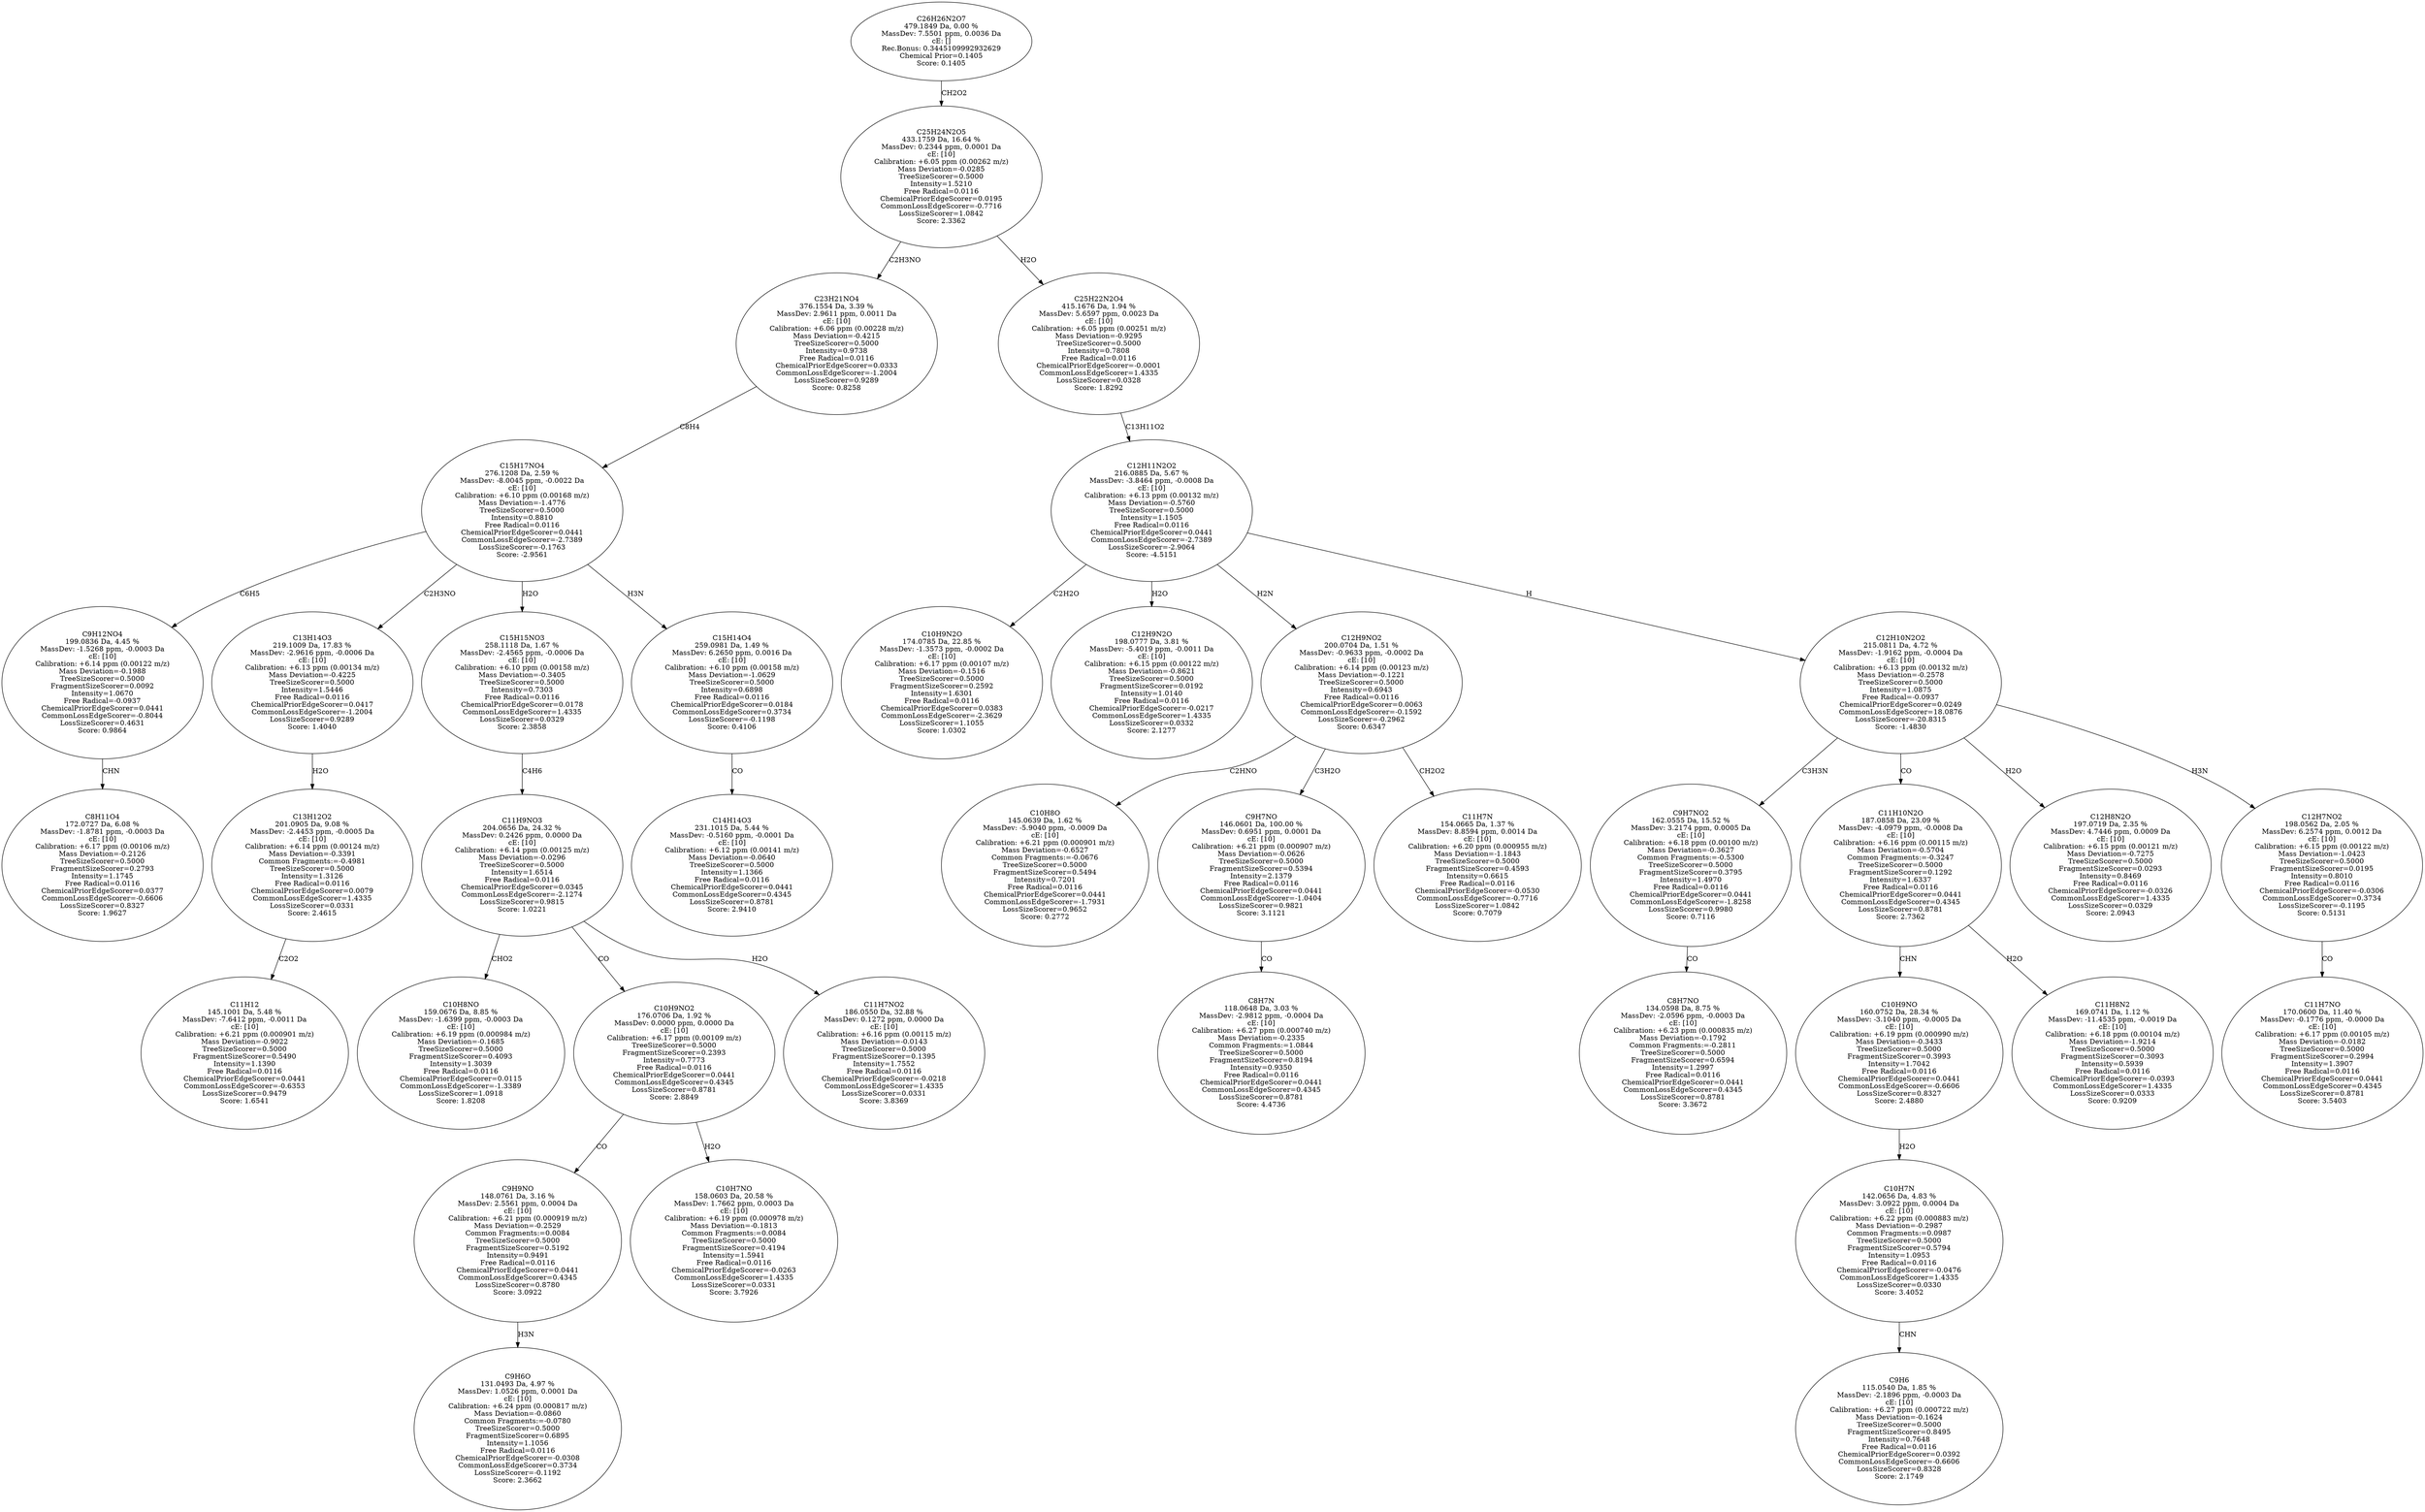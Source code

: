 strict digraph {
v1 [label="C8H11O4\n172.0727 Da, 6.08 %\nMassDev: -1.8781 ppm, -0.0003 Da\ncE: [10]\nCalibration: +6.17 ppm (0.00106 m/z)\nMass Deviation=-0.2126\nTreeSizeScorer=0.5000\nFragmentSizeScorer=0.2793\nIntensity=1.1745\nFree Radical=0.0116\nChemicalPriorEdgeScorer=0.0377\nCommonLossEdgeScorer=-0.6606\nLossSizeScorer=0.8327\nScore: 1.9627"];
v2 [label="C9H12NO4\n199.0836 Da, 4.45 %\nMassDev: -1.5268 ppm, -0.0003 Da\ncE: [10]\nCalibration: +6.14 ppm (0.00122 m/z)\nMass Deviation=-0.1988\nTreeSizeScorer=0.5000\nFragmentSizeScorer=0.0092\nIntensity=1.0670\nFree Radical=-0.0937\nChemicalPriorEdgeScorer=0.0441\nCommonLossEdgeScorer=-0.8044\nLossSizeScorer=0.4631\nScore: 0.9864"];
v3 [label="C11H12\n145.1001 Da, 5.48 %\nMassDev: -7.6412 ppm, -0.0011 Da\ncE: [10]\nCalibration: +6.21 ppm (0.000901 m/z)\nMass Deviation=-0.9022\nTreeSizeScorer=0.5000\nFragmentSizeScorer=0.5490\nIntensity=1.1390\nFree Radical=0.0116\nChemicalPriorEdgeScorer=0.0441\nCommonLossEdgeScorer=-0.6353\nLossSizeScorer=0.9479\nScore: 1.6541"];
v4 [label="C13H12O2\n201.0905 Da, 9.08 %\nMassDev: -2.4453 ppm, -0.0005 Da\ncE: [10]\nCalibration: +6.14 ppm (0.00124 m/z)\nMass Deviation=-0.3391\nCommon Fragments:=-0.4981\nTreeSizeScorer=0.5000\nIntensity=1.3126\nFree Radical=0.0116\nChemicalPriorEdgeScorer=0.0079\nCommonLossEdgeScorer=1.4335\nLossSizeScorer=0.0331\nScore: 2.4615"];
v5 [label="C13H14O3\n219.1009 Da, 17.83 %\nMassDev: -2.9616 ppm, -0.0006 Da\ncE: [10]\nCalibration: +6.13 ppm (0.00134 m/z)\nMass Deviation=-0.4225\nTreeSizeScorer=0.5000\nIntensity=1.5446\nFree Radical=0.0116\nChemicalPriorEdgeScorer=0.0417\nCommonLossEdgeScorer=-1.2004\nLossSizeScorer=0.9289\nScore: 1.4040"];
v6 [label="C10H8NO\n159.0676 Da, 8.85 %\nMassDev: -1.6399 ppm, -0.0003 Da\ncE: [10]\nCalibration: +6.19 ppm (0.000984 m/z)\nMass Deviation=-0.1685\nTreeSizeScorer=0.5000\nFragmentSizeScorer=0.4093\nIntensity=1.3039\nFree Radical=0.0116\nChemicalPriorEdgeScorer=0.0115\nCommonLossEdgeScorer=-1.3389\nLossSizeScorer=1.0918\nScore: 1.8208"];
v7 [label="C9H6O\n131.0493 Da, 4.97 %\nMassDev: 1.0526 ppm, 0.0001 Da\ncE: [10]\nCalibration: +6.24 ppm (0.000817 m/z)\nMass Deviation=-0.0860\nCommon Fragments:=-0.0780\nTreeSizeScorer=0.5000\nFragmentSizeScorer=0.6895\nIntensity=1.1056\nFree Radical=0.0116\nChemicalPriorEdgeScorer=-0.0308\nCommonLossEdgeScorer=0.3734\nLossSizeScorer=-0.1192\nScore: 2.3662"];
v8 [label="C9H9NO\n148.0761 Da, 3.16 %\nMassDev: 2.5561 ppm, 0.0004 Da\ncE: [10]\nCalibration: +6.21 ppm (0.000919 m/z)\nMass Deviation=-0.2529\nCommon Fragments:=0.0084\nTreeSizeScorer=0.5000\nFragmentSizeScorer=0.5192\nIntensity=0.9491\nFree Radical=0.0116\nChemicalPriorEdgeScorer=0.0441\nCommonLossEdgeScorer=0.4345\nLossSizeScorer=0.8780\nScore: 3.0922"];
v9 [label="C10H7NO\n158.0603 Da, 20.58 %\nMassDev: 1.7662 ppm, 0.0003 Da\ncE: [10]\nCalibration: +6.19 ppm (0.000978 m/z)\nMass Deviation=-0.1813\nCommon Fragments:=0.0084\nTreeSizeScorer=0.5000\nFragmentSizeScorer=0.4194\nIntensity=1.5941\nFree Radical=0.0116\nChemicalPriorEdgeScorer=-0.0263\nCommonLossEdgeScorer=1.4335\nLossSizeScorer=0.0331\nScore: 3.7926"];
v10 [label="C10H9NO2\n176.0706 Da, 1.92 %\nMassDev: 0.0000 ppm, 0.0000 Da\ncE: [10]\nCalibration: +6.17 ppm (0.00109 m/z)\nTreeSizeScorer=0.5000\nFragmentSizeScorer=0.2393\nIntensity=0.7773\nFree Radical=0.0116\nChemicalPriorEdgeScorer=0.0441\nCommonLossEdgeScorer=0.4345\nLossSizeScorer=0.8781\nScore: 2.8849"];
v11 [label="C11H7NO2\n186.0550 Da, 32.88 %\nMassDev: 0.1272 ppm, 0.0000 Da\ncE: [10]\nCalibration: +6.16 ppm (0.00115 m/z)\nMass Deviation=-0.0143\nTreeSizeScorer=0.5000\nFragmentSizeScorer=0.1395\nIntensity=1.7552\nFree Radical=0.0116\nChemicalPriorEdgeScorer=-0.0218\nCommonLossEdgeScorer=1.4335\nLossSizeScorer=0.0331\nScore: 3.8369"];
v12 [label="C11H9NO3\n204.0656 Da, 24.32 %\nMassDev: 0.2426 ppm, 0.0000 Da\ncE: [10]\nCalibration: +6.14 ppm (0.00125 m/z)\nMass Deviation=-0.0296\nTreeSizeScorer=0.5000\nIntensity=1.6514\nFree Radical=0.0116\nChemicalPriorEdgeScorer=0.0345\nCommonLossEdgeScorer=-2.1274\nLossSizeScorer=0.9815\nScore: 1.0221"];
v13 [label="C15H15NO3\n258.1118 Da, 1.67 %\nMassDev: -2.4565 ppm, -0.0006 Da\ncE: [10]\nCalibration: +6.10 ppm (0.00158 m/z)\nMass Deviation=-0.3405\nTreeSizeScorer=0.5000\nIntensity=0.7303\nFree Radical=0.0116\nChemicalPriorEdgeScorer=0.0178\nCommonLossEdgeScorer=1.4335\nLossSizeScorer=0.0329\nScore: 2.3858"];
v14 [label="C14H14O3\n231.1015 Da, 5.44 %\nMassDev: -0.5160 ppm, -0.0001 Da\ncE: [10]\nCalibration: +6.12 ppm (0.00141 m/z)\nMass Deviation=-0.0640\nTreeSizeScorer=0.5000\nIntensity=1.1366\nFree Radical=0.0116\nChemicalPriorEdgeScorer=0.0441\nCommonLossEdgeScorer=0.4345\nLossSizeScorer=0.8781\nScore: 2.9410"];
v15 [label="C15H14O4\n259.0981 Da, 1.49 %\nMassDev: 6.2650 ppm, 0.0016 Da\ncE: [10]\nCalibration: +6.10 ppm (0.00158 m/z)\nMass Deviation=-1.0629\nTreeSizeScorer=0.5000\nIntensity=0.6898\nFree Radical=0.0116\nChemicalPriorEdgeScorer=0.0184\nCommonLossEdgeScorer=0.3734\nLossSizeScorer=-0.1198\nScore: 0.4106"];
v16 [label="C15H17NO4\n276.1208 Da, 2.59 %\nMassDev: -8.0045 ppm, -0.0022 Da\ncE: [10]\nCalibration: +6.10 ppm (0.00168 m/z)\nMass Deviation=-1.4776\nTreeSizeScorer=0.5000\nIntensity=0.8810\nFree Radical=0.0116\nChemicalPriorEdgeScorer=0.0441\nCommonLossEdgeScorer=-2.7389\nLossSizeScorer=-0.1763\nScore: -2.9561"];
v17 [label="C23H21NO4\n376.1554 Da, 3.39 %\nMassDev: 2.9611 ppm, 0.0011 Da\ncE: [10]\nCalibration: +6.06 ppm (0.00228 m/z)\nMass Deviation=-0.4215\nTreeSizeScorer=0.5000\nIntensity=0.9738\nFree Radical=0.0116\nChemicalPriorEdgeScorer=0.0333\nCommonLossEdgeScorer=-1.2004\nLossSizeScorer=0.9289\nScore: 0.8258"];
v18 [label="C10H9N2O\n174.0785 Da, 22.85 %\nMassDev: -1.3573 ppm, -0.0002 Da\ncE: [10]\nCalibration: +6.17 ppm (0.00107 m/z)\nMass Deviation=-0.1516\nTreeSizeScorer=0.5000\nFragmentSizeScorer=0.2592\nIntensity=1.6301\nFree Radical=0.0116\nChemicalPriorEdgeScorer=0.0383\nCommonLossEdgeScorer=-2.3629\nLossSizeScorer=1.1055\nScore: 1.0302"];
v19 [label="C12H9N2O\n198.0777 Da, 3.81 %\nMassDev: -5.4019 ppm, -0.0011 Da\ncE: [10]\nCalibration: +6.15 ppm (0.00122 m/z)\nMass Deviation=-0.8621\nTreeSizeScorer=0.5000\nFragmentSizeScorer=0.0192\nIntensity=1.0140\nFree Radical=0.0116\nChemicalPriorEdgeScorer=-0.0217\nCommonLossEdgeScorer=1.4335\nLossSizeScorer=0.0332\nScore: 2.1277"];
v20 [label="C10H8O\n145.0639 Da, 1.62 %\nMassDev: -5.9040 ppm, -0.0009 Da\ncE: [10]\nCalibration: +6.21 ppm (0.000901 m/z)\nMass Deviation=-0.6527\nCommon Fragments:=-0.0676\nTreeSizeScorer=0.5000\nFragmentSizeScorer=0.5494\nIntensity=0.7201\nFree Radical=0.0116\nChemicalPriorEdgeScorer=0.0441\nCommonLossEdgeScorer=-1.7931\nLossSizeScorer=0.9652\nScore: 0.2772"];
v21 [label="C8H7N\n118.0648 Da, 3.03 %\nMassDev: -2.9812 ppm, -0.0004 Da\ncE: [10]\nCalibration: +6.27 ppm (0.000740 m/z)\nMass Deviation=-0.2335\nCommon Fragments:=1.0844\nTreeSizeScorer=0.5000\nFragmentSizeScorer=0.8194\nIntensity=0.9350\nFree Radical=0.0116\nChemicalPriorEdgeScorer=0.0441\nCommonLossEdgeScorer=0.4345\nLossSizeScorer=0.8781\nScore: 4.4736"];
v22 [label="C9H7NO\n146.0601 Da, 100.00 %\nMassDev: 0.6951 ppm, 0.0001 Da\ncE: [10]\nCalibration: +6.21 ppm (0.000907 m/z)\nMass Deviation=-0.0626\nTreeSizeScorer=0.5000\nFragmentSizeScorer=0.5394\nIntensity=2.1379\nFree Radical=0.0116\nChemicalPriorEdgeScorer=0.0441\nCommonLossEdgeScorer=-1.0404\nLossSizeScorer=0.9821\nScore: 3.1121"];
v23 [label="C11H7N\n154.0665 Da, 1.37 %\nMassDev: 8.8594 ppm, 0.0014 Da\ncE: [10]\nCalibration: +6.20 ppm (0.000955 m/z)\nMass Deviation=-1.1843\nTreeSizeScorer=0.5000\nFragmentSizeScorer=0.4593\nIntensity=0.6615\nFree Radical=0.0116\nChemicalPriorEdgeScorer=-0.0530\nCommonLossEdgeScorer=-0.7716\nLossSizeScorer=1.0842\nScore: 0.7079"];
v24 [label="C12H9NO2\n200.0704 Da, 1.51 %\nMassDev: -0.9633 ppm, -0.0002 Da\ncE: [10]\nCalibration: +6.14 ppm (0.00123 m/z)\nMass Deviation=-0.1221\nTreeSizeScorer=0.5000\nIntensity=0.6943\nFree Radical=0.0116\nChemicalPriorEdgeScorer=0.0063\nCommonLossEdgeScorer=-0.1592\nLossSizeScorer=-0.2962\nScore: 0.6347"];
v25 [label="C8H7NO\n134.0598 Da, 8.75 %\nMassDev: -2.0596 ppm, -0.0003 Da\ncE: [10]\nCalibration: +6.23 ppm (0.000835 m/z)\nMass Deviation=-0.1792\nCommon Fragments:=-0.2811\nTreeSizeScorer=0.5000\nFragmentSizeScorer=0.6594\nIntensity=1.2997\nFree Radical=0.0116\nChemicalPriorEdgeScorer=0.0441\nCommonLossEdgeScorer=0.4345\nLossSizeScorer=0.8781\nScore: 3.3672"];
v26 [label="C9H7NO2\n162.0555 Da, 15.52 %\nMassDev: 3.2174 ppm, 0.0005 Da\ncE: [10]\nCalibration: +6.18 ppm (0.00100 m/z)\nMass Deviation=-0.3627\nCommon Fragments:=-0.5300\nTreeSizeScorer=0.5000\nFragmentSizeScorer=0.3795\nIntensity=1.4970\nFree Radical=0.0116\nChemicalPriorEdgeScorer=0.0441\nCommonLossEdgeScorer=-1.8258\nLossSizeScorer=0.9980\nScore: 0.7116"];
v27 [label="C9H6\n115.0540 Da, 1.85 %\nMassDev: -2.1896 ppm, -0.0003 Da\ncE: [10]\nCalibration: +6.27 ppm (0.000722 m/z)\nMass Deviation=-0.1624\nTreeSizeScorer=0.5000\nFragmentSizeScorer=0.8495\nIntensity=0.7648\nFree Radical=0.0116\nChemicalPriorEdgeScorer=0.0392\nCommonLossEdgeScorer=-0.6606\nLossSizeScorer=0.8328\nScore: 2.1749"];
v28 [label="C10H7N\n142.0656 Da, 4.83 %\nMassDev: 3.0922 ppm, 0.0004 Da\ncE: [10]\nCalibration: +6.22 ppm (0.000883 m/z)\nMass Deviation=-0.2987\nCommon Fragments:=0.0987\nTreeSizeScorer=0.5000\nFragmentSizeScorer=0.5794\nIntensity=1.0953\nFree Radical=0.0116\nChemicalPriorEdgeScorer=-0.0476\nCommonLossEdgeScorer=1.4335\nLossSizeScorer=0.0330\nScore: 3.4052"];
v29 [label="C10H9NO\n160.0752 Da, 28.34 %\nMassDev: -3.1040 ppm, -0.0005 Da\ncE: [10]\nCalibration: +6.19 ppm (0.000990 m/z)\nMass Deviation=-0.3433\nTreeSizeScorer=0.5000\nFragmentSizeScorer=0.3993\nIntensity=1.7042\nFree Radical=0.0116\nChemicalPriorEdgeScorer=0.0441\nCommonLossEdgeScorer=-0.6606\nLossSizeScorer=0.8327\nScore: 2.4880"];
v30 [label="C11H8N2\n169.0741 Da, 1.12 %\nMassDev: -11.4535 ppm, -0.0019 Da\ncE: [10]\nCalibration: +6.18 ppm (0.00104 m/z)\nMass Deviation=-1.9214\nTreeSizeScorer=0.5000\nFragmentSizeScorer=0.3093\nIntensity=0.5939\nFree Radical=0.0116\nChemicalPriorEdgeScorer=-0.0393\nCommonLossEdgeScorer=1.4335\nLossSizeScorer=0.0333\nScore: 0.9209"];
v31 [label="C11H10N2O\n187.0858 Da, 23.09 %\nMassDev: -4.0979 ppm, -0.0008 Da\ncE: [10]\nCalibration: +6.16 ppm (0.00115 m/z)\nMass Deviation=-0.5704\nCommon Fragments:=-0.3247\nTreeSizeScorer=0.5000\nFragmentSizeScorer=0.1292\nIntensity=1.6337\nFree Radical=0.0116\nChemicalPriorEdgeScorer=0.0441\nCommonLossEdgeScorer=0.4345\nLossSizeScorer=0.8781\nScore: 2.7362"];
v32 [label="C12H8N2O\n197.0719 Da, 2.35 %\nMassDev: 4.7446 ppm, 0.0009 Da\ncE: [10]\nCalibration: +6.15 ppm (0.00121 m/z)\nMass Deviation=-0.7275\nTreeSizeScorer=0.5000\nFragmentSizeScorer=0.0293\nIntensity=0.8469\nFree Radical=0.0116\nChemicalPriorEdgeScorer=-0.0326\nCommonLossEdgeScorer=1.4335\nLossSizeScorer=0.0329\nScore: 2.0943"];
v33 [label="C11H7NO\n170.0600 Da, 11.40 %\nMassDev: -0.1776 ppm, -0.0000 Da\ncE: [10]\nCalibration: +6.17 ppm (0.00105 m/z)\nMass Deviation=-0.0182\nTreeSizeScorer=0.5000\nFragmentSizeScorer=0.2994\nIntensity=1.3907\nFree Radical=0.0116\nChemicalPriorEdgeScorer=0.0441\nCommonLossEdgeScorer=0.4345\nLossSizeScorer=0.8781\nScore: 3.5403"];
v34 [label="C12H7NO2\n198.0562 Da, 2.05 %\nMassDev: 6.2574 ppm, 0.0012 Da\ncE: [10]\nCalibration: +6.15 ppm (0.00122 m/z)\nMass Deviation=-1.0423\nTreeSizeScorer=0.5000\nFragmentSizeScorer=0.0195\nIntensity=0.8010\nFree Radical=0.0116\nChemicalPriorEdgeScorer=-0.0306\nCommonLossEdgeScorer=0.3734\nLossSizeScorer=-0.1195\nScore: 0.5131"];
v35 [label="C12H10N2O2\n215.0811 Da, 4.72 %\nMassDev: -1.9162 ppm, -0.0004 Da\ncE: [10]\nCalibration: +6.13 ppm (0.00132 m/z)\nMass Deviation=-0.2578\nTreeSizeScorer=0.5000\nIntensity=1.0875\nFree Radical=-0.0937\nChemicalPriorEdgeScorer=0.0249\nCommonLossEdgeScorer=18.0876\nLossSizeScorer=-20.8315\nScore: -1.4830"];
v36 [label="C12H11N2O2\n216.0885 Da, 5.67 %\nMassDev: -3.8464 ppm, -0.0008 Da\ncE: [10]\nCalibration: +6.13 ppm (0.00132 m/z)\nMass Deviation=-0.5760\nTreeSizeScorer=0.5000\nIntensity=1.1505\nFree Radical=0.0116\nChemicalPriorEdgeScorer=0.0441\nCommonLossEdgeScorer=-2.7389\nLossSizeScorer=-2.9064\nScore: -4.5151"];
v37 [label="C25H22N2O4\n415.1676 Da, 1.94 %\nMassDev: 5.6597 ppm, 0.0023 Da\ncE: [10]\nCalibration: +6.05 ppm (0.00251 m/z)\nMass Deviation=-0.9295\nTreeSizeScorer=0.5000\nIntensity=0.7808\nFree Radical=0.0116\nChemicalPriorEdgeScorer=-0.0001\nCommonLossEdgeScorer=1.4335\nLossSizeScorer=0.0328\nScore: 1.8292"];
v38 [label="C25H24N2O5\n433.1759 Da, 16.64 %\nMassDev: 0.2344 ppm, 0.0001 Da\ncE: [10]\nCalibration: +6.05 ppm (0.00262 m/z)\nMass Deviation=-0.0285\nTreeSizeScorer=0.5000\nIntensity=1.5210\nFree Radical=0.0116\nChemicalPriorEdgeScorer=0.0195\nCommonLossEdgeScorer=-0.7716\nLossSizeScorer=1.0842\nScore: 2.3362"];
v39 [label="C26H26N2O7\n479.1849 Da, 0.00 %\nMassDev: 7.5501 ppm, 0.0036 Da\ncE: []\nRec.Bonus: 0.3445109992932629\nChemical Prior=0.1405\nScore: 0.1405"];
v2 -> v1 [label="CHN"];
v16 -> v2 [label="C6H5"];
v4 -> v3 [label="C2O2"];
v5 -> v4 [label="H2O"];
v16 -> v5 [label="C2H3NO"];
v12 -> v6 [label="CHO2"];
v8 -> v7 [label="H3N"];
v10 -> v8 [label="CO"];
v10 -> v9 [label="H2O"];
v12 -> v10 [label="CO"];
v12 -> v11 [label="H2O"];
v13 -> v12 [label="C4H6"];
v16 -> v13 [label="H2O"];
v15 -> v14 [label="CO"];
v16 -> v15 [label="H3N"];
v17 -> v16 [label="C8H4"];
v38 -> v17 [label="C2H3NO"];
v36 -> v18 [label="C2H2O"];
v36 -> v19 [label="H2O"];
v24 -> v20 [label="C2HNO"];
v22 -> v21 [label="CO"];
v24 -> v22 [label="C3H2O"];
v24 -> v23 [label="CH2O2"];
v36 -> v24 [label="H2N"];
v26 -> v25 [label="CO"];
v35 -> v26 [label="C3H3N"];
v28 -> v27 [label="CHN"];
v29 -> v28 [label="H2O"];
v31 -> v29 [label="CHN"];
v31 -> v30 [label="H2O"];
v35 -> v31 [label="CO"];
v35 -> v32 [label="H2O"];
v34 -> v33 [label="CO"];
v35 -> v34 [label="H3N"];
v36 -> v35 [label="H"];
v37 -> v36 [label="C13H11O2"];
v38 -> v37 [label="H2O"];
v39 -> v38 [label="CH2O2"];
}